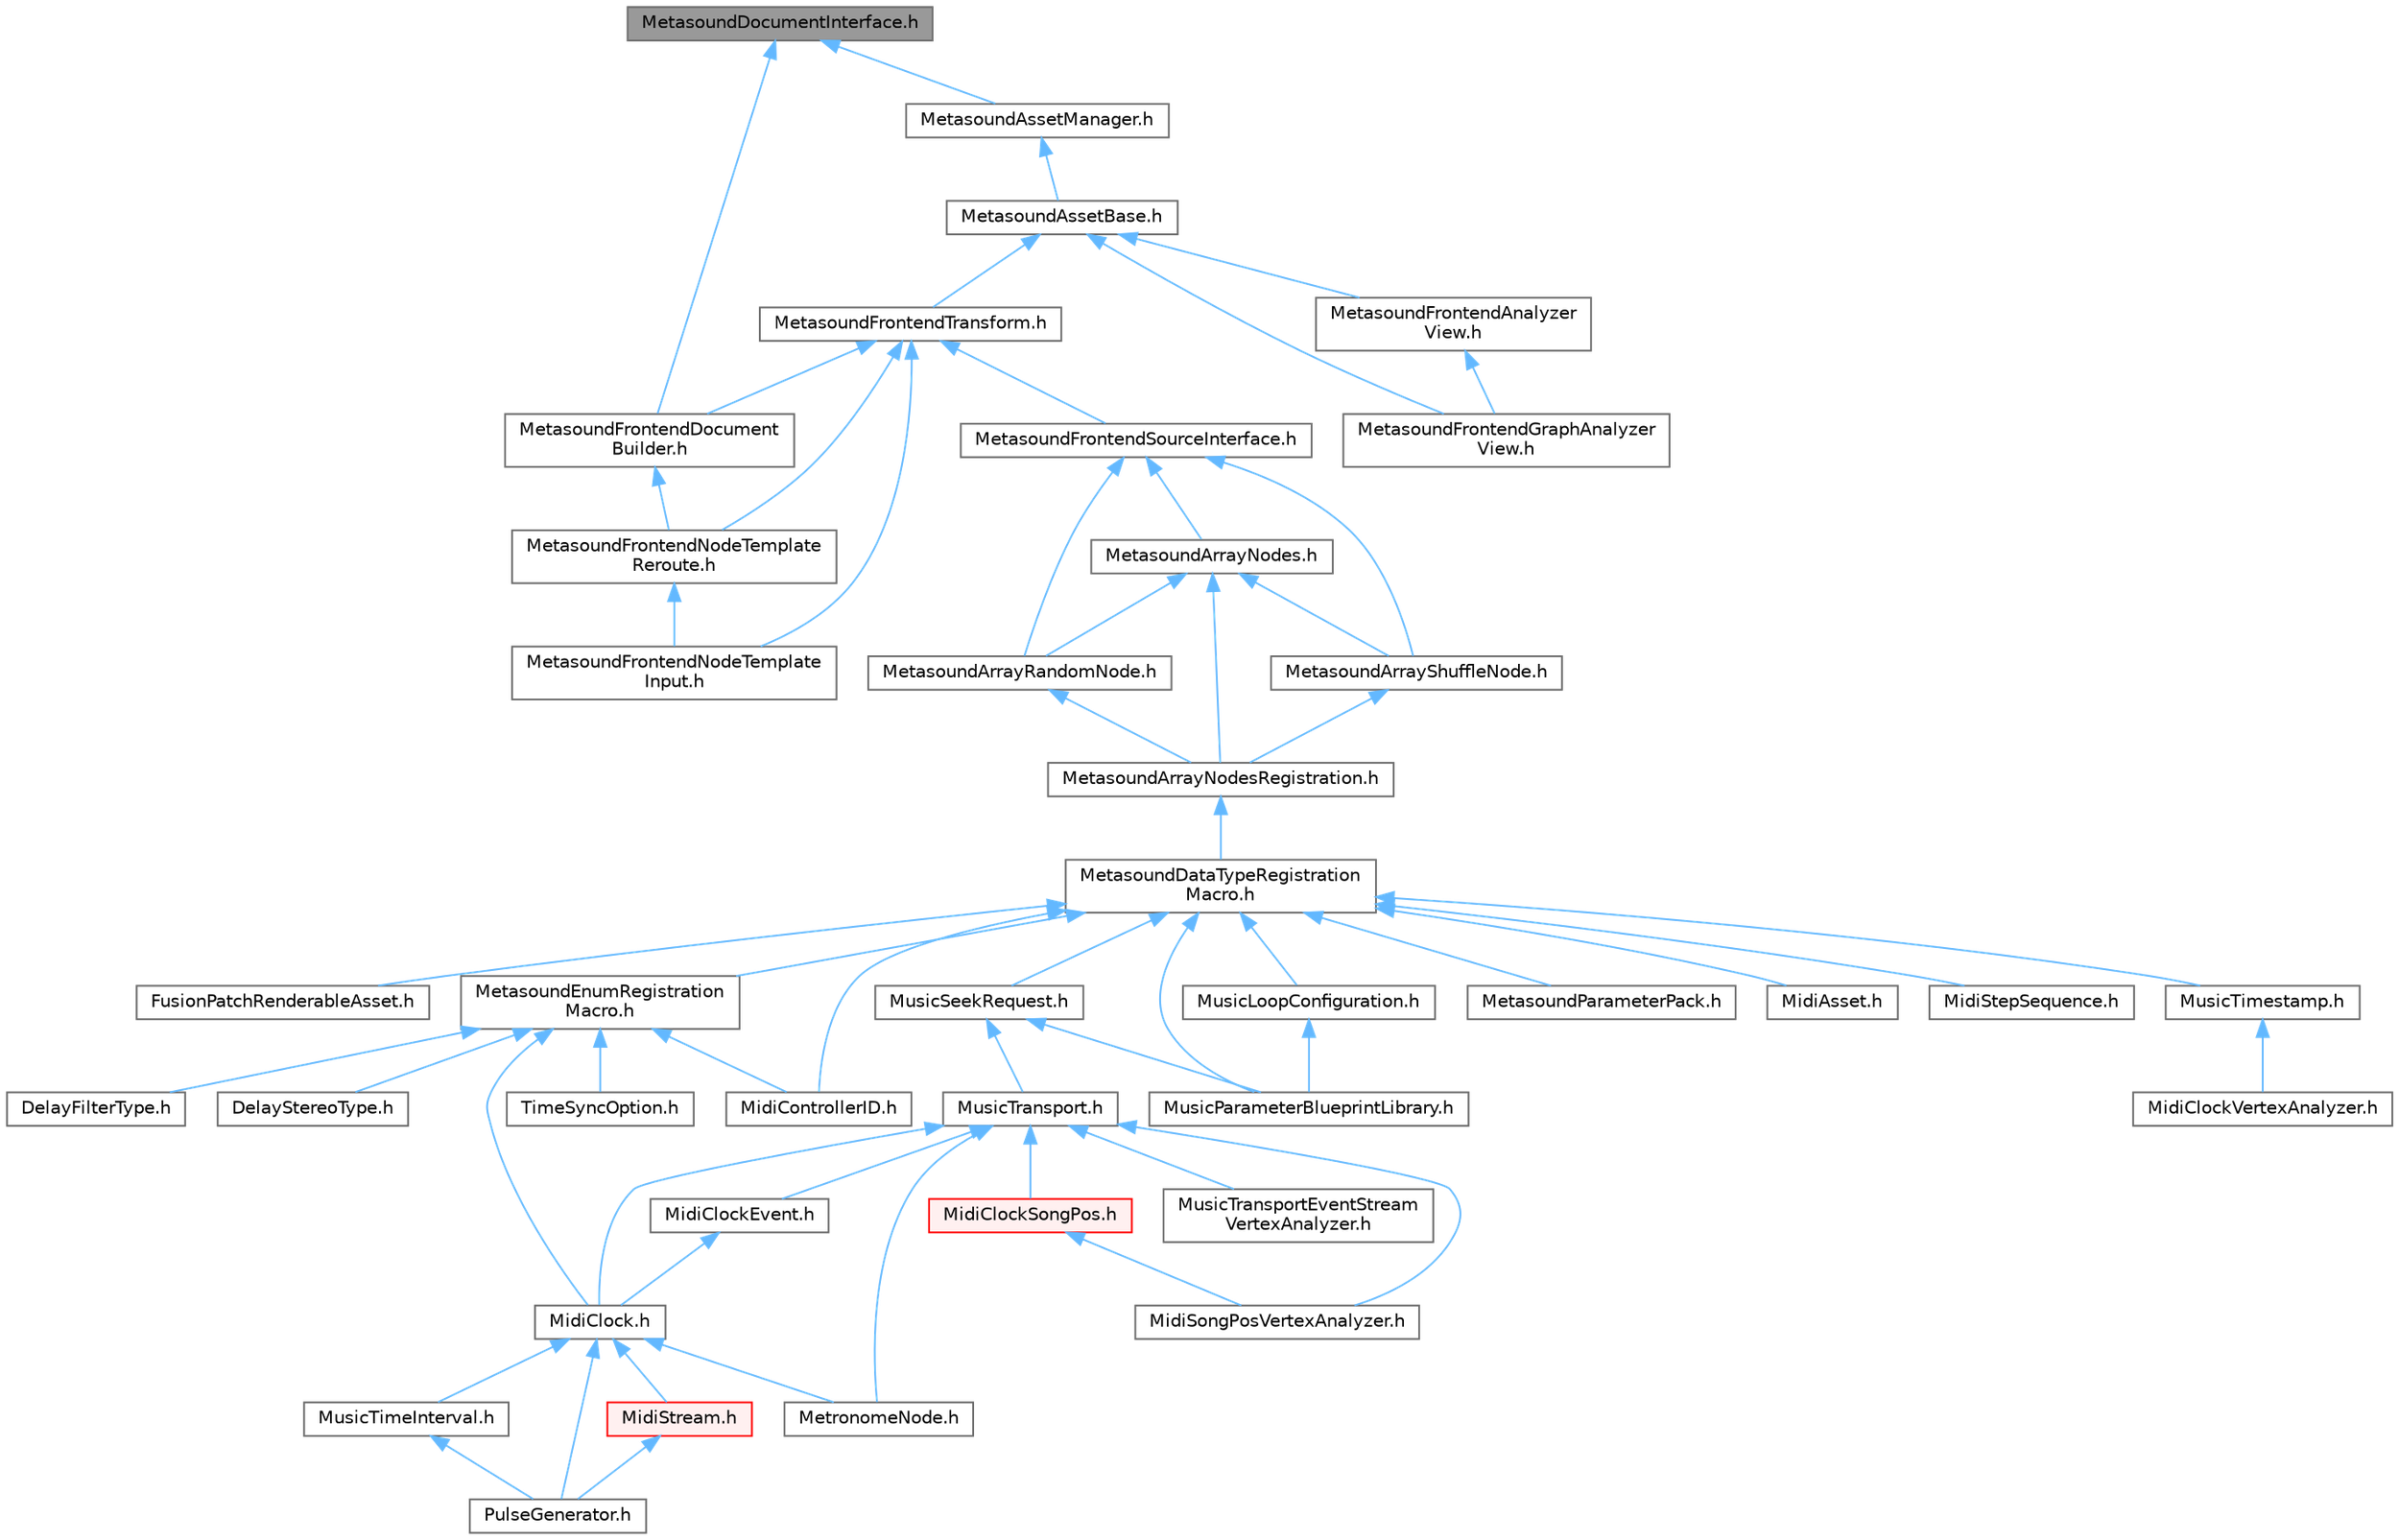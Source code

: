digraph "MetasoundDocumentInterface.h"
{
 // INTERACTIVE_SVG=YES
 // LATEX_PDF_SIZE
  bgcolor="transparent";
  edge [fontname=Helvetica,fontsize=10,labelfontname=Helvetica,labelfontsize=10];
  node [fontname=Helvetica,fontsize=10,shape=box,height=0.2,width=0.4];
  Node1 [id="Node000001",label="MetasoundDocumentInterface.h",height=0.2,width=0.4,color="gray40", fillcolor="grey60", style="filled", fontcolor="black",tooltip=" "];
  Node1 -> Node2 [id="edge1_Node000001_Node000002",dir="back",color="steelblue1",style="solid",tooltip=" "];
  Node2 [id="Node000002",label="MetasoundAssetManager.h",height=0.2,width=0.4,color="grey40", fillcolor="white", style="filled",URL="$dd/da3/MetasoundAssetManager_8h.html",tooltip=" "];
  Node2 -> Node3 [id="edge2_Node000002_Node000003",dir="back",color="steelblue1",style="solid",tooltip=" "];
  Node3 [id="Node000003",label="MetasoundAssetBase.h",height=0.2,width=0.4,color="grey40", fillcolor="white", style="filled",URL="$d5/d81/MetasoundAssetBase_8h.html",tooltip=" "];
  Node3 -> Node4 [id="edge3_Node000003_Node000004",dir="back",color="steelblue1",style="solid",tooltip=" "];
  Node4 [id="Node000004",label="MetasoundFrontendAnalyzer\lView.h",height=0.2,width=0.4,color="grey40", fillcolor="white", style="filled",URL="$d0/d5e/MetasoundFrontendAnalyzerView_8h.html",tooltip=" "];
  Node4 -> Node5 [id="edge4_Node000004_Node000005",dir="back",color="steelblue1",style="solid",tooltip=" "];
  Node5 [id="Node000005",label="MetasoundFrontendGraphAnalyzer\lView.h",height=0.2,width=0.4,color="grey40", fillcolor="white", style="filled",URL="$d6/dd1/MetasoundFrontendGraphAnalyzerView_8h.html",tooltip=" "];
  Node3 -> Node5 [id="edge5_Node000003_Node000005",dir="back",color="steelblue1",style="solid",tooltip=" "];
  Node3 -> Node6 [id="edge6_Node000003_Node000006",dir="back",color="steelblue1",style="solid",tooltip=" "];
  Node6 [id="Node000006",label="MetasoundFrontendTransform.h",height=0.2,width=0.4,color="grey40", fillcolor="white", style="filled",URL="$dc/d48/MetasoundFrontendTransform_8h.html",tooltip=" "];
  Node6 -> Node7 [id="edge7_Node000006_Node000007",dir="back",color="steelblue1",style="solid",tooltip=" "];
  Node7 [id="Node000007",label="MetasoundFrontendDocument\lBuilder.h",height=0.2,width=0.4,color="grey40", fillcolor="white", style="filled",URL="$da/dfa/MetasoundFrontendDocumentBuilder_8h.html",tooltip=" "];
  Node7 -> Node8 [id="edge8_Node000007_Node000008",dir="back",color="steelblue1",style="solid",tooltip=" "];
  Node8 [id="Node000008",label="MetasoundFrontendNodeTemplate\lReroute.h",height=0.2,width=0.4,color="grey40", fillcolor="white", style="filled",URL="$d7/d33/MetasoundFrontendNodeTemplateReroute_8h.html",tooltip=" "];
  Node8 -> Node9 [id="edge9_Node000008_Node000009",dir="back",color="steelblue1",style="solid",tooltip=" "];
  Node9 [id="Node000009",label="MetasoundFrontendNodeTemplate\lInput.h",height=0.2,width=0.4,color="grey40", fillcolor="white", style="filled",URL="$d6/d69/MetasoundFrontendNodeTemplateInput_8h.html",tooltip=" "];
  Node6 -> Node9 [id="edge10_Node000006_Node000009",dir="back",color="steelblue1",style="solid",tooltip=" "];
  Node6 -> Node8 [id="edge11_Node000006_Node000008",dir="back",color="steelblue1",style="solid",tooltip=" "];
  Node6 -> Node10 [id="edge12_Node000006_Node000010",dir="back",color="steelblue1",style="solid",tooltip=" "];
  Node10 [id="Node000010",label="MetasoundFrontendSourceInterface.h",height=0.2,width=0.4,color="grey40", fillcolor="white", style="filled",URL="$de/db5/MetasoundFrontendSourceInterface_8h.html",tooltip=" "];
  Node10 -> Node11 [id="edge13_Node000010_Node000011",dir="back",color="steelblue1",style="solid",tooltip=" "];
  Node11 [id="Node000011",label="MetasoundArrayNodes.h",height=0.2,width=0.4,color="grey40", fillcolor="white", style="filled",URL="$de/d05/MetasoundArrayNodes_8h.html",tooltip=" "];
  Node11 -> Node12 [id="edge14_Node000011_Node000012",dir="back",color="steelblue1",style="solid",tooltip=" "];
  Node12 [id="Node000012",label="MetasoundArrayNodesRegistration.h",height=0.2,width=0.4,color="grey40", fillcolor="white", style="filled",URL="$d2/d35/MetasoundArrayNodesRegistration_8h.html",tooltip=" "];
  Node12 -> Node13 [id="edge15_Node000012_Node000013",dir="back",color="steelblue1",style="solid",tooltip=" "];
  Node13 [id="Node000013",label="MetasoundDataTypeRegistration\lMacro.h",height=0.2,width=0.4,color="grey40", fillcolor="white", style="filled",URL="$d1/d2b/MetasoundDataTypeRegistrationMacro_8h.html",tooltip=" "];
  Node13 -> Node14 [id="edge16_Node000013_Node000014",dir="back",color="steelblue1",style="solid",tooltip=" "];
  Node14 [id="Node000014",label="FusionPatchRenderableAsset.h",height=0.2,width=0.4,color="grey40", fillcolor="white", style="filled",URL="$d0/dd5/FusionPatchRenderableAsset_8h.html",tooltip=" "];
  Node13 -> Node15 [id="edge17_Node000013_Node000015",dir="back",color="steelblue1",style="solid",tooltip=" "];
  Node15 [id="Node000015",label="MetasoundEnumRegistration\lMacro.h",height=0.2,width=0.4,color="grey40", fillcolor="white", style="filled",URL="$dd/da6/MetasoundEnumRegistrationMacro_8h.html",tooltip=" "];
  Node15 -> Node16 [id="edge18_Node000015_Node000016",dir="back",color="steelblue1",style="solid",tooltip=" "];
  Node16 [id="Node000016",label="DelayFilterType.h",height=0.2,width=0.4,color="grey40", fillcolor="white", style="filled",URL="$da/d13/DelayFilterType_8h.html",tooltip=" "];
  Node15 -> Node17 [id="edge19_Node000015_Node000017",dir="back",color="steelblue1",style="solid",tooltip=" "];
  Node17 [id="Node000017",label="DelayStereoType.h",height=0.2,width=0.4,color="grey40", fillcolor="white", style="filled",URL="$d4/db3/DelayStereoType_8h.html",tooltip=" "];
  Node15 -> Node18 [id="edge20_Node000015_Node000018",dir="back",color="steelblue1",style="solid",tooltip=" "];
  Node18 [id="Node000018",label="MidiClock.h",height=0.2,width=0.4,color="grey40", fillcolor="white", style="filled",URL="$df/d88/MidiClock_8h.html",tooltip=" "];
  Node18 -> Node19 [id="edge21_Node000018_Node000019",dir="back",color="steelblue1",style="solid",tooltip=" "];
  Node19 [id="Node000019",label="MetronomeNode.h",height=0.2,width=0.4,color="grey40", fillcolor="white", style="filled",URL="$d9/daa/MetronomeNode_8h.html",tooltip=" "];
  Node18 -> Node20 [id="edge22_Node000018_Node000020",dir="back",color="steelblue1",style="solid",tooltip=" "];
  Node20 [id="Node000020",label="MidiStream.h",height=0.2,width=0.4,color="red", fillcolor="#FFF0F0", style="filled",URL="$d8/ded/MidiStream_8h.html",tooltip=" "];
  Node20 -> Node24 [id="edge23_Node000020_Node000024",dir="back",color="steelblue1",style="solid",tooltip=" "];
  Node24 [id="Node000024",label="PulseGenerator.h",height=0.2,width=0.4,color="grey40", fillcolor="white", style="filled",URL="$da/db3/PulseGenerator_8h.html",tooltip=" "];
  Node18 -> Node26 [id="edge24_Node000018_Node000026",dir="back",color="steelblue1",style="solid",tooltip=" "];
  Node26 [id="Node000026",label="MusicTimeInterval.h",height=0.2,width=0.4,color="grey40", fillcolor="white", style="filled",URL="$dc/da7/MusicTimeInterval_8h.html",tooltip=" "];
  Node26 -> Node24 [id="edge25_Node000026_Node000024",dir="back",color="steelblue1",style="solid",tooltip=" "];
  Node18 -> Node24 [id="edge26_Node000018_Node000024",dir="back",color="steelblue1",style="solid",tooltip=" "];
  Node15 -> Node27 [id="edge27_Node000015_Node000027",dir="back",color="steelblue1",style="solid",tooltip=" "];
  Node27 [id="Node000027",label="MidiControllerID.h",height=0.2,width=0.4,color="grey40", fillcolor="white", style="filled",URL="$d0/d53/MidiControllerID_8h.html",tooltip=" "];
  Node15 -> Node28 [id="edge28_Node000015_Node000028",dir="back",color="steelblue1",style="solid",tooltip=" "];
  Node28 [id="Node000028",label="TimeSyncOption.h",height=0.2,width=0.4,color="grey40", fillcolor="white", style="filled",URL="$d4/dc5/HarmonixMetasound_2Public_2HarmonixMetasound_2DataTypes_2TimeSyncOption_8h.html",tooltip=" "];
  Node13 -> Node29 [id="edge29_Node000013_Node000029",dir="back",color="steelblue1",style="solid",tooltip=" "];
  Node29 [id="Node000029",label="MetasoundParameterPack.h",height=0.2,width=0.4,color="grey40", fillcolor="white", style="filled",URL="$d8/d84/MetasoundParameterPack_8h.html",tooltip=" "];
  Node13 -> Node30 [id="edge30_Node000013_Node000030",dir="back",color="steelblue1",style="solid",tooltip=" "];
  Node30 [id="Node000030",label="MidiAsset.h",height=0.2,width=0.4,color="grey40", fillcolor="white", style="filled",URL="$da/d6b/MidiAsset_8h.html",tooltip=" "];
  Node13 -> Node27 [id="edge31_Node000013_Node000027",dir="back",color="steelblue1",style="solid",tooltip=" "];
  Node13 -> Node31 [id="edge32_Node000013_Node000031",dir="back",color="steelblue1",style="solid",tooltip=" "];
  Node31 [id="Node000031",label="MidiStepSequence.h",height=0.2,width=0.4,color="grey40", fillcolor="white", style="filled",URL="$de/dbc/MidiStepSequence_8h.html",tooltip=" "];
  Node13 -> Node32 [id="edge33_Node000013_Node000032",dir="back",color="steelblue1",style="solid",tooltip=" "];
  Node32 [id="Node000032",label="MusicLoopConfiguration.h",height=0.2,width=0.4,color="grey40", fillcolor="white", style="filled",URL="$de/d33/MusicLoopConfiguration_8h.html",tooltip=" "];
  Node32 -> Node33 [id="edge34_Node000032_Node000033",dir="back",color="steelblue1",style="solid",tooltip=" "];
  Node33 [id="Node000033",label="MusicParameterBlueprintLibrary.h",height=0.2,width=0.4,color="grey40", fillcolor="white", style="filled",URL="$d0/d2e/MusicParameterBlueprintLibrary_8h.html",tooltip=" "];
  Node13 -> Node33 [id="edge35_Node000013_Node000033",dir="back",color="steelblue1",style="solid",tooltip=" "];
  Node13 -> Node34 [id="edge36_Node000013_Node000034",dir="back",color="steelblue1",style="solid",tooltip=" "];
  Node34 [id="Node000034",label="MusicSeekRequest.h",height=0.2,width=0.4,color="grey40", fillcolor="white", style="filled",URL="$d0/d38/MusicSeekRequest_8h.html",tooltip=" "];
  Node34 -> Node33 [id="edge37_Node000034_Node000033",dir="back",color="steelblue1",style="solid",tooltip=" "];
  Node34 -> Node35 [id="edge38_Node000034_Node000035",dir="back",color="steelblue1",style="solid",tooltip=" "];
  Node35 [id="Node000035",label="MusicTransport.h",height=0.2,width=0.4,color="grey40", fillcolor="white", style="filled",URL="$d2/d3d/MusicTransport_8h.html",tooltip=" "];
  Node35 -> Node19 [id="edge39_Node000035_Node000019",dir="back",color="steelblue1",style="solid",tooltip=" "];
  Node35 -> Node18 [id="edge40_Node000035_Node000018",dir="back",color="steelblue1",style="solid",tooltip=" "];
  Node35 -> Node36 [id="edge41_Node000035_Node000036",dir="back",color="steelblue1",style="solid",tooltip=" "];
  Node36 [id="Node000036",label="MidiClockEvent.h",height=0.2,width=0.4,color="grey40", fillcolor="white", style="filled",URL="$d7/d7d/MidiClockEvent_8h.html",tooltip=" "];
  Node36 -> Node18 [id="edge42_Node000036_Node000018",dir="back",color="steelblue1",style="solid",tooltip=" "];
  Node35 -> Node37 [id="edge43_Node000035_Node000037",dir="back",color="steelblue1",style="solid",tooltip=" "];
  Node37 [id="Node000037",label="MidiClockSongPos.h",height=0.2,width=0.4,color="red", fillcolor="#FFF0F0", style="filled",URL="$d2/d72/MidiClockSongPos_8h.html",tooltip=" "];
  Node37 -> Node39 [id="edge44_Node000037_Node000039",dir="back",color="steelblue1",style="solid",tooltip=" "];
  Node39 [id="Node000039",label="MidiSongPosVertexAnalyzer.h",height=0.2,width=0.4,color="grey40", fillcolor="white", style="filled",URL="$db/d10/MidiSongPosVertexAnalyzer_8h.html",tooltip=" "];
  Node35 -> Node39 [id="edge45_Node000035_Node000039",dir="back",color="steelblue1",style="solid",tooltip=" "];
  Node35 -> Node40 [id="edge46_Node000035_Node000040",dir="back",color="steelblue1",style="solid",tooltip=" "];
  Node40 [id="Node000040",label="MusicTransportEventStream\lVertexAnalyzer.h",height=0.2,width=0.4,color="grey40", fillcolor="white", style="filled",URL="$d1/da4/MusicTransportEventStreamVertexAnalyzer_8h.html",tooltip=" "];
  Node13 -> Node41 [id="edge47_Node000013_Node000041",dir="back",color="steelblue1",style="solid",tooltip=" "];
  Node41 [id="Node000041",label="MusicTimestamp.h",height=0.2,width=0.4,color="grey40", fillcolor="white", style="filled",URL="$dc/d8f/MusicTimestamp_8h.html",tooltip=" "];
  Node41 -> Node42 [id="edge48_Node000041_Node000042",dir="back",color="steelblue1",style="solid",tooltip=" "];
  Node42 [id="Node000042",label="MidiClockVertexAnalyzer.h",height=0.2,width=0.4,color="grey40", fillcolor="white", style="filled",URL="$d5/dfa/MidiClockVertexAnalyzer_8h.html",tooltip=" "];
  Node11 -> Node43 [id="edge49_Node000011_Node000043",dir="back",color="steelblue1",style="solid",tooltip=" "];
  Node43 [id="Node000043",label="MetasoundArrayRandomNode.h",height=0.2,width=0.4,color="grey40", fillcolor="white", style="filled",URL="$d3/d94/MetasoundArrayRandomNode_8h.html",tooltip=" "];
  Node43 -> Node12 [id="edge50_Node000043_Node000012",dir="back",color="steelblue1",style="solid",tooltip=" "];
  Node11 -> Node44 [id="edge51_Node000011_Node000044",dir="back",color="steelblue1",style="solid",tooltip=" "];
  Node44 [id="Node000044",label="MetasoundArrayShuffleNode.h",height=0.2,width=0.4,color="grey40", fillcolor="white", style="filled",URL="$db/dcb/MetasoundArrayShuffleNode_8h.html",tooltip=" "];
  Node44 -> Node12 [id="edge52_Node000044_Node000012",dir="back",color="steelblue1",style="solid",tooltip=" "];
  Node10 -> Node43 [id="edge53_Node000010_Node000043",dir="back",color="steelblue1",style="solid",tooltip=" "];
  Node10 -> Node44 [id="edge54_Node000010_Node000044",dir="back",color="steelblue1",style="solid",tooltip=" "];
  Node1 -> Node7 [id="edge55_Node000001_Node000007",dir="back",color="steelblue1",style="solid",tooltip=" "];
}
